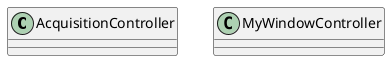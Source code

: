 @startuml

class AcquisitionController{}
class MyWindowController{}
class AcquisitionController{}


@enduml